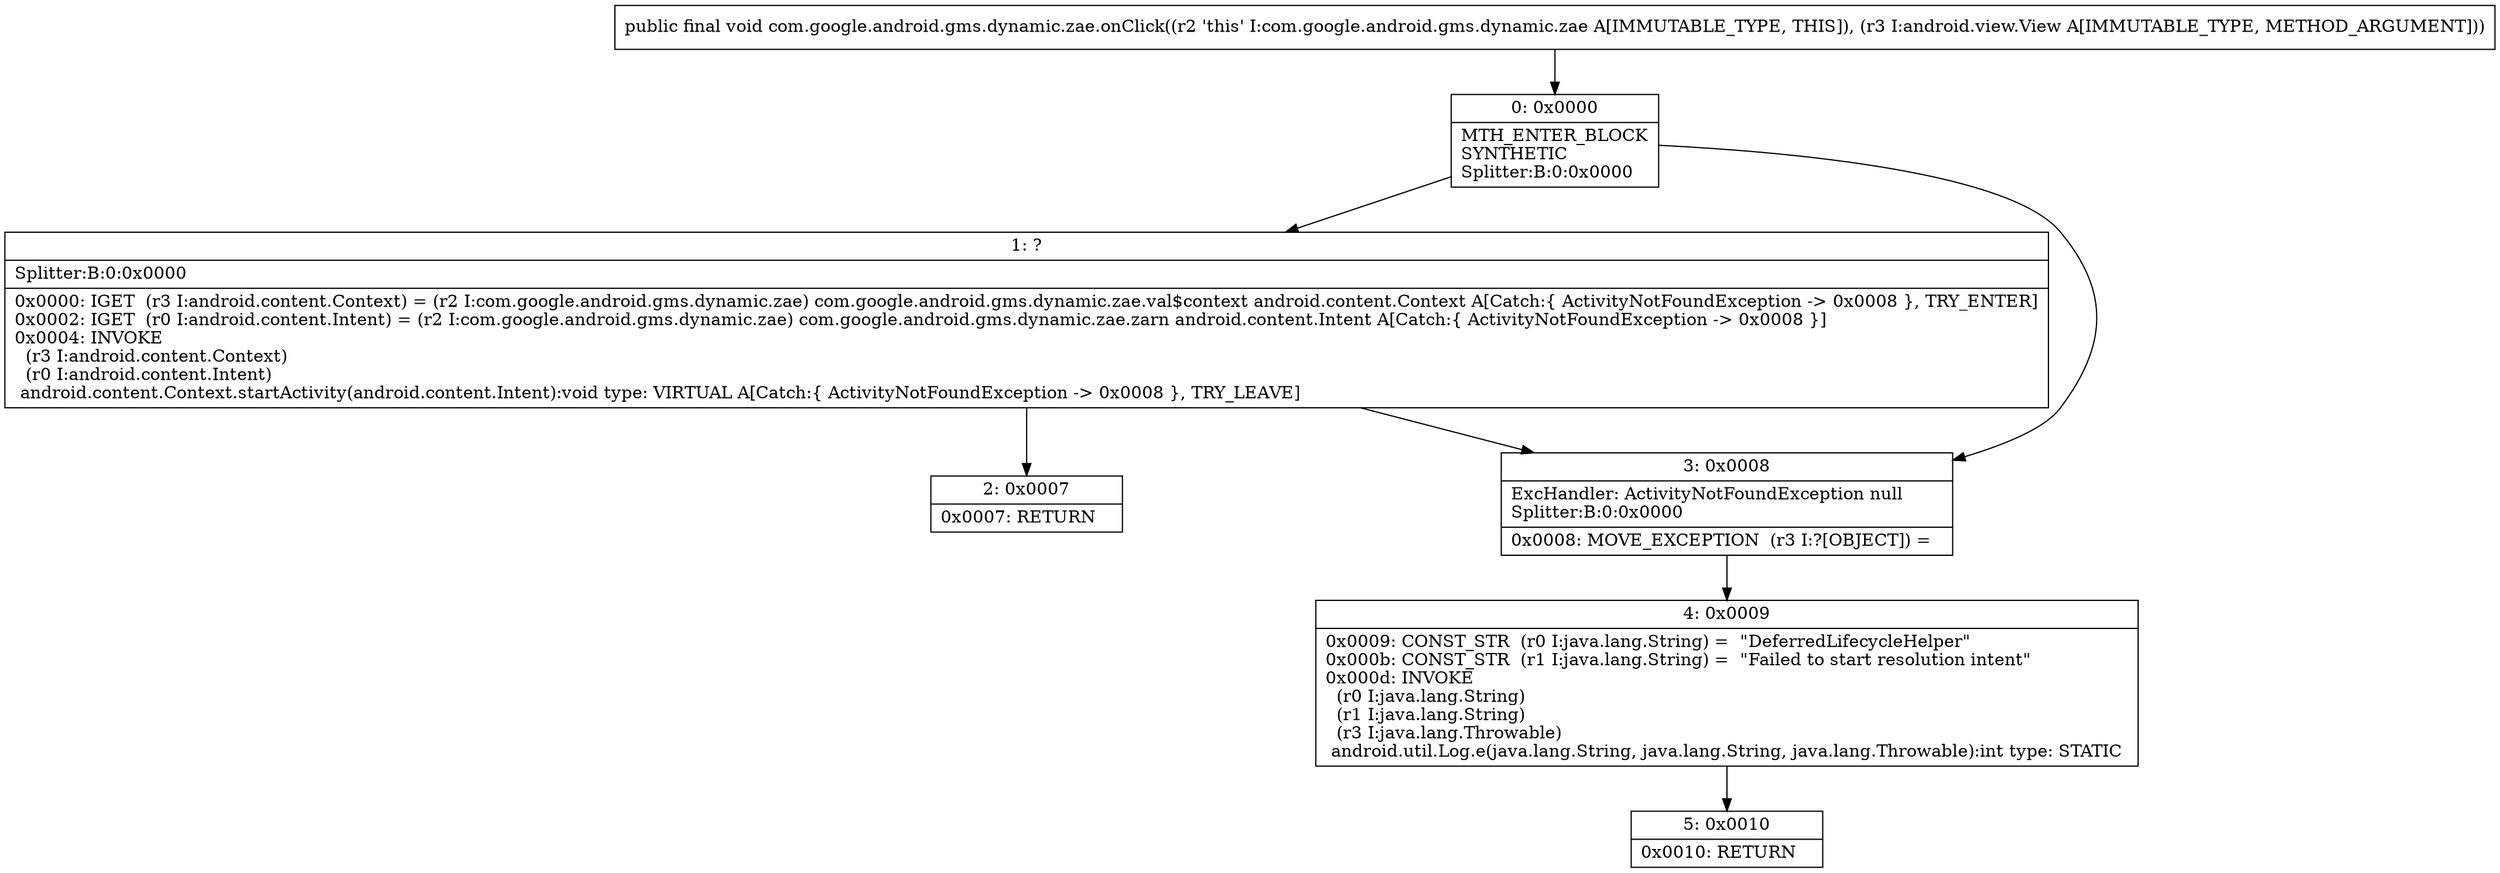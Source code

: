 digraph "CFG forcom.google.android.gms.dynamic.zae.onClick(Landroid\/view\/View;)V" {
Node_0 [shape=record,label="{0\:\ 0x0000|MTH_ENTER_BLOCK\lSYNTHETIC\lSplitter:B:0:0x0000\l}"];
Node_1 [shape=record,label="{1\:\ ?|Splitter:B:0:0x0000\l|0x0000: IGET  (r3 I:android.content.Context) = (r2 I:com.google.android.gms.dynamic.zae) com.google.android.gms.dynamic.zae.val$context android.content.Context A[Catch:\{ ActivityNotFoundException \-\> 0x0008 \}, TRY_ENTER]\l0x0002: IGET  (r0 I:android.content.Intent) = (r2 I:com.google.android.gms.dynamic.zae) com.google.android.gms.dynamic.zae.zarn android.content.Intent A[Catch:\{ ActivityNotFoundException \-\> 0x0008 \}]\l0x0004: INVOKE  \l  (r3 I:android.content.Context)\l  (r0 I:android.content.Intent)\l android.content.Context.startActivity(android.content.Intent):void type: VIRTUAL A[Catch:\{ ActivityNotFoundException \-\> 0x0008 \}, TRY_LEAVE]\l}"];
Node_2 [shape=record,label="{2\:\ 0x0007|0x0007: RETURN   \l}"];
Node_3 [shape=record,label="{3\:\ 0x0008|ExcHandler: ActivityNotFoundException null\lSplitter:B:0:0x0000\l|0x0008: MOVE_EXCEPTION  (r3 I:?[OBJECT]) =  \l}"];
Node_4 [shape=record,label="{4\:\ 0x0009|0x0009: CONST_STR  (r0 I:java.lang.String) =  \"DeferredLifecycleHelper\" \l0x000b: CONST_STR  (r1 I:java.lang.String) =  \"Failed to start resolution intent\" \l0x000d: INVOKE  \l  (r0 I:java.lang.String)\l  (r1 I:java.lang.String)\l  (r3 I:java.lang.Throwable)\l android.util.Log.e(java.lang.String, java.lang.String, java.lang.Throwable):int type: STATIC \l}"];
Node_5 [shape=record,label="{5\:\ 0x0010|0x0010: RETURN   \l}"];
MethodNode[shape=record,label="{public final void com.google.android.gms.dynamic.zae.onClick((r2 'this' I:com.google.android.gms.dynamic.zae A[IMMUTABLE_TYPE, THIS]), (r3 I:android.view.View A[IMMUTABLE_TYPE, METHOD_ARGUMENT])) }"];
MethodNode -> Node_0;
Node_0 -> Node_1;
Node_0 -> Node_3;
Node_1 -> Node_2;
Node_1 -> Node_3;
Node_3 -> Node_4;
Node_4 -> Node_5;
}

